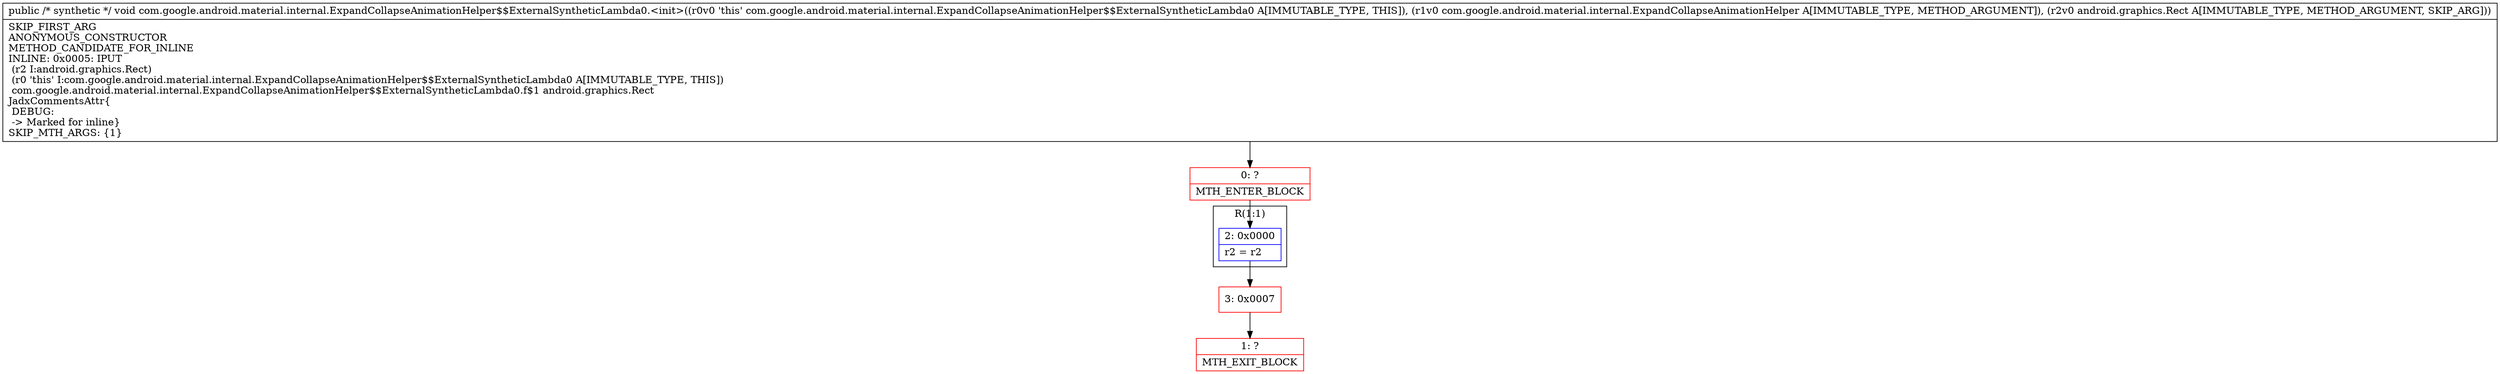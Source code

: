 digraph "CFG forcom.google.android.material.internal.ExpandCollapseAnimationHelper$$ExternalSyntheticLambda0.\<init\>(Lcom\/google\/android\/material\/internal\/ExpandCollapseAnimationHelper;Landroid\/graphics\/Rect;)V" {
subgraph cluster_Region_338763470 {
label = "R(1:1)";
node [shape=record,color=blue];
Node_2 [shape=record,label="{2\:\ 0x0000|r2 = r2\l}"];
}
Node_0 [shape=record,color=red,label="{0\:\ ?|MTH_ENTER_BLOCK\l}"];
Node_3 [shape=record,color=red,label="{3\:\ 0x0007}"];
Node_1 [shape=record,color=red,label="{1\:\ ?|MTH_EXIT_BLOCK\l}"];
MethodNode[shape=record,label="{public \/* synthetic *\/ void com.google.android.material.internal.ExpandCollapseAnimationHelper$$ExternalSyntheticLambda0.\<init\>((r0v0 'this' com.google.android.material.internal.ExpandCollapseAnimationHelper$$ExternalSyntheticLambda0 A[IMMUTABLE_TYPE, THIS]), (r1v0 com.google.android.material.internal.ExpandCollapseAnimationHelper A[IMMUTABLE_TYPE, METHOD_ARGUMENT]), (r2v0 android.graphics.Rect A[IMMUTABLE_TYPE, METHOD_ARGUMENT, SKIP_ARG]))  | SKIP_FIRST_ARG\lANONYMOUS_CONSTRUCTOR\lMETHOD_CANDIDATE_FOR_INLINE\lINLINE: 0x0005: IPUT  \l  (r2 I:android.graphics.Rect)\l  (r0 'this' I:com.google.android.material.internal.ExpandCollapseAnimationHelper$$ExternalSyntheticLambda0 A[IMMUTABLE_TYPE, THIS])\l com.google.android.material.internal.ExpandCollapseAnimationHelper$$ExternalSyntheticLambda0.f$1 android.graphics.Rect\lJadxCommentsAttr\{\l DEBUG: \l \-\> Marked for inline\}\lSKIP_MTH_ARGS: \{1\}\l}"];
MethodNode -> Node_0;Node_2 -> Node_3;
Node_0 -> Node_2;
Node_3 -> Node_1;
}

